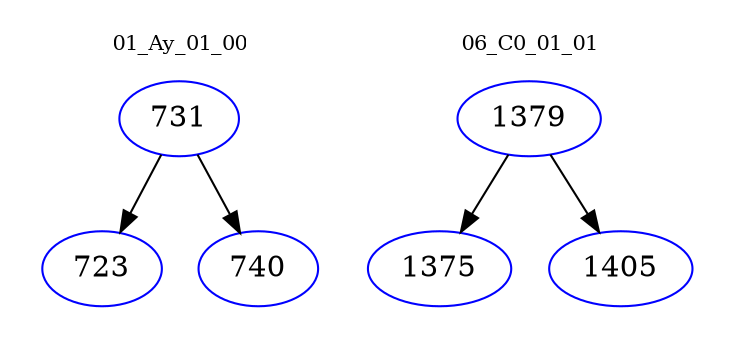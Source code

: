 digraph{
subgraph cluster_0 {
color = white
label = "01_Ay_01_00";
fontsize=10;
T0_731 [label="731", color="blue"]
T0_731 -> T0_723 [color="black"]
T0_723 [label="723", color="blue"]
T0_731 -> T0_740 [color="black"]
T0_740 [label="740", color="blue"]
}
subgraph cluster_1 {
color = white
label = "06_C0_01_01";
fontsize=10;
T1_1379 [label="1379", color="blue"]
T1_1379 -> T1_1375 [color="black"]
T1_1375 [label="1375", color="blue"]
T1_1379 -> T1_1405 [color="black"]
T1_1405 [label="1405", color="blue"]
}
}

